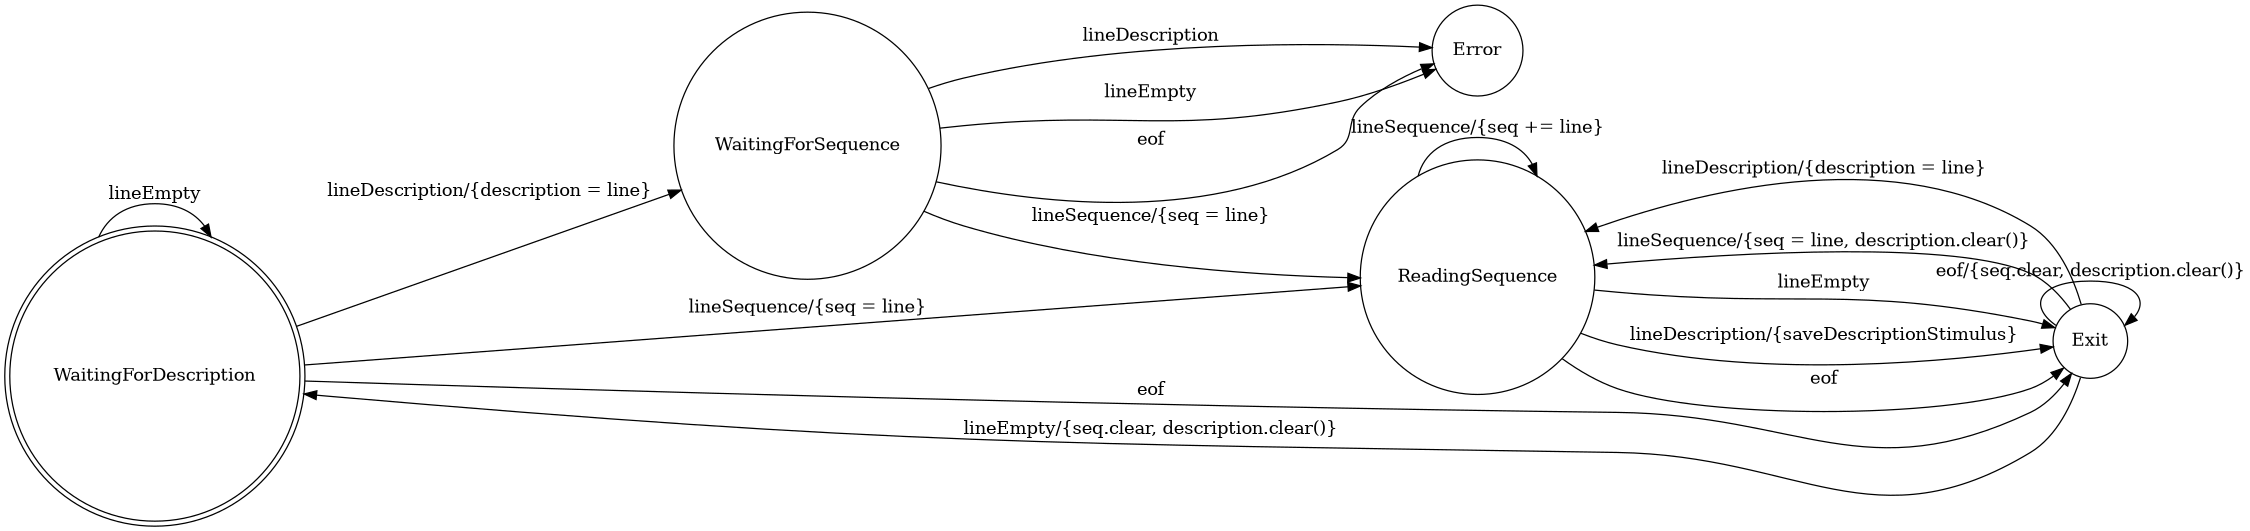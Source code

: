 digraph finite_state_machine {
    rankdir=LR;
    size="15"
    node [shape = doublecircle]; WaitingForDescription;
    node [shape = circle];

    WaitingForDescription -> WaitingForDescription [ label = "lineEmpty"                                      ];
    WaitingForDescription -> WaitingForSequence    [ label = "lineDescription/{description = line}"           ];
    WaitingForDescription -> ReadingSequence       [ label = "lineSequence/{seq = line}"                      ];
    WaitingForDescription -> Exit                  [ label = "eof"                                            ];

    WaitingForSequence    -> ReadingSequence       [ label = "lineSequence/{seq = line}"                      ];
    WaitingForSequence    -> Error                 [ label = "lineDescription"                                ];
    WaitingForSequence    -> Error                 [ label = "lineEmpty"                                      ];
    WaitingForSequence    -> Error                 [ label = "eof"                                            ];

    ReadingSequence       -> Exit                  [ label = "lineEmpty"                                      ];
    ReadingSequence       -> ReadingSequence       [ label = "lineSequence/{seq += line}"                     ];
    ReadingSequence       -> Exit                  [ label = "lineDescription/{saveDescriptionStimulus}"      ];
    ReadingSequence       -> Exit                  [ label = "eof" ];

    Exit                  -> ReadingSequence       [ label = "lineDescription/{description = line}"           ];
    Exit                  -> ReadingSequence       [ label = "lineSequence/{seq = line, description.clear()}" ];
    Exit                  -> WaitingForDescription [ label = "lineEmpty/{seq.clear, description.clear()}"     ];
    Exit                  -> Exit                  [ label = "eof/{seq.clear, description.clear()}"           ];
}

